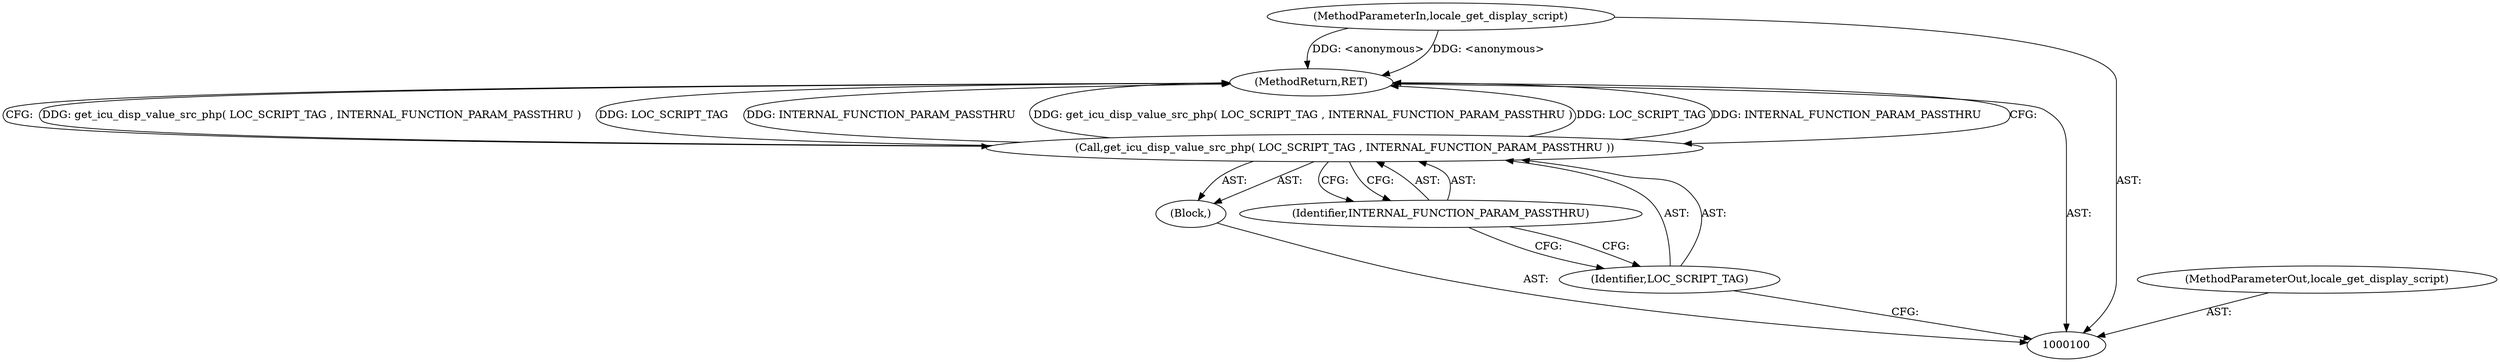 digraph "0_php-src_97eff7eb57fc2320c267a949cffd622c38712484?w=1_4" {
"1000106" [label="(MethodReturn,RET)"];
"1000101" [label="(MethodParameterIn,locale_get_display_script)"];
"1000117" [label="(MethodParameterOut,locale_get_display_script)"];
"1000102" [label="(Block,)"];
"1000104" [label="(Identifier,LOC_SCRIPT_TAG)"];
"1000103" [label="(Call,get_icu_disp_value_src_php( LOC_SCRIPT_TAG , INTERNAL_FUNCTION_PARAM_PASSTHRU ))"];
"1000105" [label="(Identifier,INTERNAL_FUNCTION_PARAM_PASSTHRU)"];
"1000106" -> "1000100"  [label="AST: "];
"1000106" -> "1000103"  [label="CFG: "];
"1000103" -> "1000106"  [label="DDG: get_icu_disp_value_src_php( LOC_SCRIPT_TAG , INTERNAL_FUNCTION_PARAM_PASSTHRU )"];
"1000103" -> "1000106"  [label="DDG: LOC_SCRIPT_TAG"];
"1000103" -> "1000106"  [label="DDG: INTERNAL_FUNCTION_PARAM_PASSTHRU"];
"1000101" -> "1000106"  [label="DDG: <anonymous>"];
"1000101" -> "1000100"  [label="AST: "];
"1000101" -> "1000106"  [label="DDG: <anonymous>"];
"1000117" -> "1000100"  [label="AST: "];
"1000102" -> "1000100"  [label="AST: "];
"1000103" -> "1000102"  [label="AST: "];
"1000104" -> "1000103"  [label="AST: "];
"1000104" -> "1000100"  [label="CFG: "];
"1000105" -> "1000104"  [label="CFG: "];
"1000103" -> "1000102"  [label="AST: "];
"1000103" -> "1000105"  [label="CFG: "];
"1000104" -> "1000103"  [label="AST: "];
"1000105" -> "1000103"  [label="AST: "];
"1000106" -> "1000103"  [label="CFG: "];
"1000103" -> "1000106"  [label="DDG: get_icu_disp_value_src_php( LOC_SCRIPT_TAG , INTERNAL_FUNCTION_PARAM_PASSTHRU )"];
"1000103" -> "1000106"  [label="DDG: LOC_SCRIPT_TAG"];
"1000103" -> "1000106"  [label="DDG: INTERNAL_FUNCTION_PARAM_PASSTHRU"];
"1000105" -> "1000103"  [label="AST: "];
"1000105" -> "1000104"  [label="CFG: "];
"1000103" -> "1000105"  [label="CFG: "];
}
